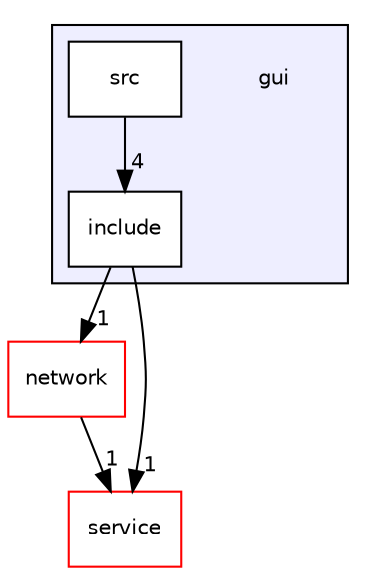 digraph "/home/boa/CLionProjects/my/QNetworkCalculator/gui" {
  bgcolor=transparent;
  compound=true
  node [ fontsize="10", fontname="Helvetica"];
  edge [ labelfontsize="10", labelfontname="Helvetica"];
  subgraph clusterdir_11bc0974ce736ce9a6fadebbeb7a8314 {
    graph [ bgcolor="#eeeeff", pencolor="black", label="" URL="dir_11bc0974ce736ce9a6fadebbeb7a8314.html"];
    dir_11bc0974ce736ce9a6fadebbeb7a8314 [shape=plaintext label="gui"];
    dir_0bf746f78b41ad2d950165f57c7aa05a [shape=box label="include" color="black" fillcolor="white" style="filled" URL="dir_0bf746f78b41ad2d950165f57c7aa05a.html"];
    dir_a051efa06104b2c378e6b4d01090bb62 [shape=box label="src" color="black" fillcolor="white" style="filled" URL="dir_a051efa06104b2c378e6b4d01090bb62.html"];
  }
  dir_c901c14b65aa229498a52b725b3d4a2c [shape=box label="network" color="red" URL="dir_c901c14b65aa229498a52b725b3d4a2c.html"];
  dir_285b4baccdb4ea5626083318817dbf24 [shape=box label="service" color="red" URL="dir_285b4baccdb4ea5626083318817dbf24.html"];
  dir_0bf746f78b41ad2d950165f57c7aa05a->dir_c901c14b65aa229498a52b725b3d4a2c [headlabel="1", labeldistance=1.5 headhref="dir_000007_000009.html"];
  dir_0bf746f78b41ad2d950165f57c7aa05a->dir_285b4baccdb4ea5626083318817dbf24 [headlabel="1", labeldistance=1.5 headhref="dir_000007_000012.html"];
  dir_c901c14b65aa229498a52b725b3d4a2c->dir_285b4baccdb4ea5626083318817dbf24 [headlabel="1", labeldistance=1.5 headhref="dir_000009_000012.html"];
  dir_a051efa06104b2c378e6b4d01090bb62->dir_0bf746f78b41ad2d950165f57c7aa05a [headlabel="4", labeldistance=1.5 headhref="dir_000008_000007.html"];
}
